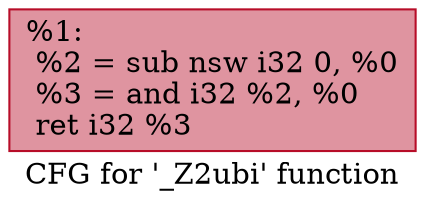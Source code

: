 digraph "CFG for '_Z2ubi' function" {
	label="CFG for '_Z2ubi' function";

	Node0x55804d13a4b0 [shape=record,color="#b70d28ff", style=filled, fillcolor="#b70d2870",label="{%1:\l  %2 = sub nsw i32 0, %0\l  %3 = and i32 %2, %0\l  ret i32 %3\l}"];
}
